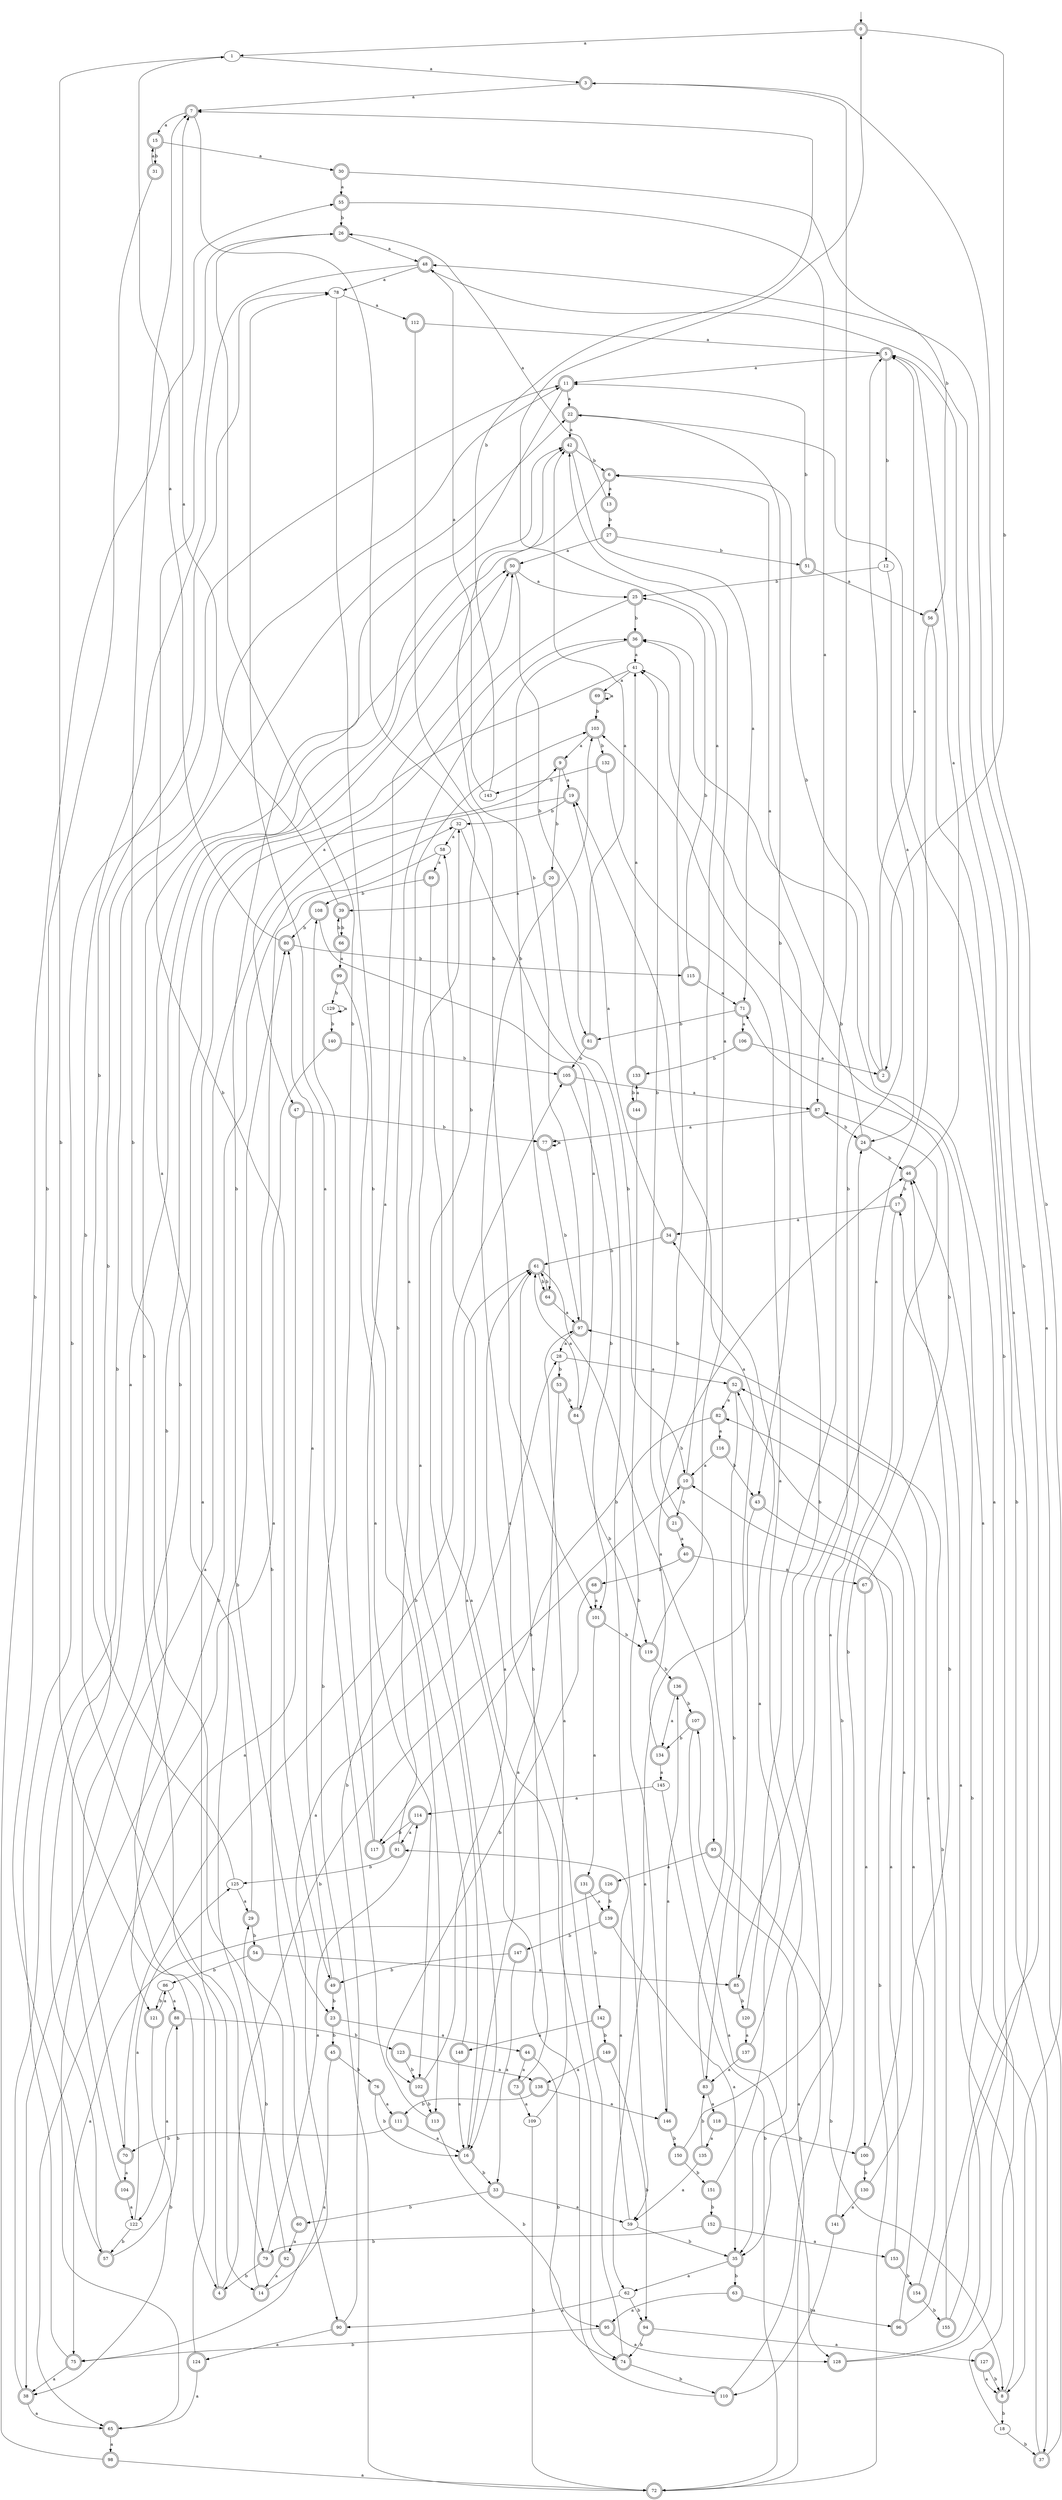 digraph RandomDFA {
  __start0 [label="", shape=none];
  __start0 -> 0 [label=""];
  0 [shape=circle] [shape=doublecircle]
  0 -> 1 [label="a"]
  0 -> 2 [label="b"]
  1
  1 -> 3 [label="a"]
  1 -> 4 [label="b"]
  2 [shape=doublecircle]
  2 -> 5 [label="a"]
  2 -> 6 [label="b"]
  3 [shape=doublecircle]
  3 -> 7 [label="a"]
  3 -> 8 [label="b"]
  4 [shape=doublecircle]
  4 -> 9 [label="a"]
  4 -> 10 [label="b"]
  5 [shape=doublecircle]
  5 -> 11 [label="a"]
  5 -> 12 [label="b"]
  6 [shape=doublecircle]
  6 -> 13 [label="a"]
  6 -> 14 [label="b"]
  7 [shape=doublecircle]
  7 -> 15 [label="a"]
  7 -> 16 [label="b"]
  8 [shape=doublecircle]
  8 -> 17 [label="a"]
  8 -> 18 [label="b"]
  9 [shape=doublecircle]
  9 -> 19 [label="a"]
  9 -> 20 [label="b"]
  10 [shape=doublecircle]
  10 -> 0 [label="a"]
  10 -> 21 [label="b"]
  11 [shape=doublecircle]
  11 -> 22 [label="a"]
  11 -> 23 [label="b"]
  12
  12 -> 24 [label="a"]
  12 -> 25 [label="b"]
  13 [shape=doublecircle]
  13 -> 26 [label="a"]
  13 -> 27 [label="b"]
  14 [shape=doublecircle]
  14 -> 28 [label="a"]
  14 -> 29 [label="b"]
  15 [shape=doublecircle]
  15 -> 30 [label="a"]
  15 -> 31 [label="b"]
  16 [shape=doublecircle]
  16 -> 32 [label="a"]
  16 -> 33 [label="b"]
  17 [shape=doublecircle]
  17 -> 34 [label="a"]
  17 -> 35 [label="b"]
  18
  18 -> 36 [label="a"]
  18 -> 37 [label="b"]
  19 [shape=doublecircle]
  19 -> 38 [label="a"]
  19 -> 32 [label="b"]
  20 [shape=doublecircle]
  20 -> 39 [label="a"]
  20 -> 10 [label="b"]
  21 [shape=doublecircle]
  21 -> 40 [label="a"]
  21 -> 41 [label="b"]
  22 [shape=doublecircle]
  22 -> 42 [label="a"]
  22 -> 43 [label="b"]
  23 [shape=doublecircle]
  23 -> 44 [label="a"]
  23 -> 45 [label="b"]
  24 [shape=doublecircle]
  24 -> 6 [label="a"]
  24 -> 46 [label="b"]
  25 [shape=doublecircle]
  25 -> 47 [label="a"]
  25 -> 36 [label="b"]
  26 [shape=doublecircle]
  26 -> 48 [label="a"]
  26 -> 49 [label="b"]
  27 [shape=doublecircle]
  27 -> 50 [label="a"]
  27 -> 51 [label="b"]
  28
  28 -> 52 [label="a"]
  28 -> 53 [label="b"]
  29 [shape=doublecircle]
  29 -> 42 [label="a"]
  29 -> 54 [label="b"]
  30 [shape=doublecircle]
  30 -> 55 [label="a"]
  30 -> 56 [label="b"]
  31 [shape=doublecircle]
  31 -> 15 [label="a"]
  31 -> 57 [label="b"]
  32
  32 -> 58 [label="a"]
  32 -> 59 [label="b"]
  33 [shape=doublecircle]
  33 -> 59 [label="a"]
  33 -> 60 [label="b"]
  34 [shape=doublecircle]
  34 -> 19 [label="a"]
  34 -> 61 [label="b"]
  35 [shape=doublecircle]
  35 -> 62 [label="a"]
  35 -> 63 [label="b"]
  36 [shape=doublecircle]
  36 -> 41 [label="a"]
  36 -> 64 [label="b"]
  37 [shape=doublecircle]
  37 -> 48 [label="a"]
  37 -> 46 [label="b"]
  38 [shape=doublecircle]
  38 -> 65 [label="a"]
  38 -> 22 [label="b"]
  39 [shape=doublecircle]
  39 -> 7 [label="a"]
  39 -> 66 [label="b"]
  40 [shape=doublecircle]
  40 -> 67 [label="a"]
  40 -> 68 [label="b"]
  41
  41 -> 69 [label="a"]
  41 -> 70 [label="b"]
  42 [shape=doublecircle]
  42 -> 71 [label="a"]
  42 -> 6 [label="b"]
  43 [shape=doublecircle]
  43 -> 62 [label="a"]
  43 -> 72 [label="b"]
  44 [shape=doublecircle]
  44 -> 73 [label="a"]
  44 -> 74 [label="b"]
  45 [shape=doublecircle]
  45 -> 75 [label="a"]
  45 -> 76 [label="b"]
  46 [shape=doublecircle]
  46 -> 5 [label="a"]
  46 -> 17 [label="b"]
  47 [shape=doublecircle]
  47 -> 65 [label="a"]
  47 -> 77 [label="b"]
  48 [shape=doublecircle]
  48 -> 78 [label="a"]
  48 -> 79 [label="b"]
  49 [shape=doublecircle]
  49 -> 80 [label="a"]
  49 -> 23 [label="b"]
  50 [shape=doublecircle]
  50 -> 25 [label="a"]
  50 -> 81 [label="b"]
  51 [shape=doublecircle]
  51 -> 56 [label="a"]
  51 -> 11 [label="b"]
  52 [shape=doublecircle]
  52 -> 82 [label="a"]
  52 -> 83 [label="b"]
  53 [shape=doublecircle]
  53 -> 16 [label="a"]
  53 -> 84 [label="b"]
  54 [shape=doublecircle]
  54 -> 85 [label="a"]
  54 -> 86 [label="b"]
  55 [shape=doublecircle]
  55 -> 87 [label="a"]
  55 -> 26 [label="b"]
  56 [shape=doublecircle]
  56 -> 85 [label="a"]
  56 -> 37 [label="b"]
  57 [shape=doublecircle]
  57 -> 50 [label="a"]
  57 -> 88 [label="b"]
  58
  58 -> 89 [label="a"]
  58 -> 90 [label="b"]
  59
  59 -> 91 [label="a"]
  59 -> 35 [label="b"]
  60 [shape=doublecircle]
  60 -> 92 [label="a"]
  60 -> 7 [label="b"]
  61 [shape=doublecircle]
  61 -> 93 [label="a"]
  61 -> 64 [label="b"]
  62
  62 -> 90 [label="a"]
  62 -> 94 [label="b"]
  63 [shape=doublecircle]
  63 -> 95 [label="a"]
  63 -> 96 [label="b"]
  64 [shape=doublecircle]
  64 -> 97 [label="a"]
  64 -> 61 [label="b"]
  65 [shape=doublecircle]
  65 -> 98 [label="a"]
  65 -> 32 [label="b"]
  66 [shape=doublecircle]
  66 -> 99 [label="a"]
  66 -> 39 [label="b"]
  67 [shape=doublecircle]
  67 -> 100 [label="a"]
  67 -> 71 [label="b"]
  68 [shape=doublecircle]
  68 -> 101 [label="a"]
  68 -> 102 [label="b"]
  69 [shape=doublecircle]
  69 -> 69 [label="a"]
  69 -> 103 [label="b"]
  70 [shape=doublecircle]
  70 -> 104 [label="a"]
  70 -> 105 [label="b"]
  71 [shape=doublecircle]
  71 -> 106 [label="a"]
  71 -> 81 [label="b"]
  72 [shape=doublecircle]
  72 -> 107 [label="a"]
  72 -> 108 [label="b"]
  73 [shape=doublecircle]
  73 -> 109 [label="a"]
  73 -> 61 [label="b"]
  74 [shape=doublecircle]
  74 -> 103 [label="a"]
  74 -> 110 [label="b"]
  75 [shape=doublecircle]
  75 -> 38 [label="a"]
  75 -> 11 [label="b"]
  76 [shape=doublecircle]
  76 -> 111 [label="a"]
  76 -> 16 [label="b"]
  77 [shape=doublecircle]
  77 -> 77 [label="a"]
  77 -> 97 [label="b"]
  78
  78 -> 112 [label="a"]
  78 -> 113 [label="b"]
  79 [shape=doublecircle]
  79 -> 114 [label="a"]
  79 -> 4 [label="b"]
  80 [shape=doublecircle]
  80 -> 1 [label="a"]
  80 -> 115 [label="b"]
  81 [shape=doublecircle]
  81 -> 42 [label="a"]
  81 -> 105 [label="b"]
  82 [shape=doublecircle]
  82 -> 116 [label="a"]
  82 -> 117 [label="b"]
  83 [shape=doublecircle]
  83 -> 118 [label="a"]
  83 -> 36 [label="b"]
  84 [shape=doublecircle]
  84 -> 61 [label="a"]
  84 -> 119 [label="b"]
  85 [shape=doublecircle]
  85 -> 19 [label="a"]
  85 -> 120 [label="b"]
  86
  86 -> 88 [label="a"]
  86 -> 121 [label="b"]
  87 [shape=doublecircle]
  87 -> 77 [label="a"]
  87 -> 24 [label="b"]
  88 [shape=doublecircle]
  88 -> 122 [label="a"]
  88 -> 123 [label="b"]
  89 [shape=doublecircle]
  89 -> 74 [label="a"]
  89 -> 108 [label="b"]
  90 [shape=doublecircle]
  90 -> 124 [label="a"]
  90 -> 61 [label="b"]
  91 [shape=doublecircle]
  91 -> 103 [label="a"]
  91 -> 125 [label="b"]
  92 [shape=doublecircle]
  92 -> 14 [label="a"]
  92 -> 80 [label="b"]
  93 [shape=doublecircle]
  93 -> 126 [label="a"]
  93 -> 8 [label="b"]
  94 [shape=doublecircle]
  94 -> 127 [label="a"]
  94 -> 74 [label="b"]
  95 [shape=doublecircle]
  95 -> 128 [label="a"]
  95 -> 75 [label="b"]
  96 [shape=doublecircle]
  96 -> 82 [label="a"]
  96 -> 48 [label="b"]
  97 [shape=doublecircle]
  97 -> 28 [label="a"]
  97 -> 42 [label="b"]
  98 [shape=doublecircle]
  98 -> 72 [label="a"]
  98 -> 55 [label="b"]
  99 [shape=doublecircle]
  99 -> 102 [label="a"]
  99 -> 129 [label="b"]
  100 [shape=doublecircle]
  100 -> 52 [label="a"]
  100 -> 130 [label="b"]
  101 [shape=doublecircle]
  101 -> 131 [label="a"]
  101 -> 119 [label="b"]
  102 [shape=doublecircle]
  102 -> 61 [label="a"]
  102 -> 113 [label="b"]
  103 [shape=doublecircle]
  103 -> 9 [label="a"]
  103 -> 132 [label="b"]
  104 [shape=doublecircle]
  104 -> 122 [label="a"]
  104 -> 11 [label="b"]
  105 [shape=doublecircle]
  105 -> 87 [label="a"]
  105 -> 101 [label="b"]
  106 [shape=doublecircle]
  106 -> 2 [label="a"]
  106 -> 133 [label="b"]
  107 [shape=doublecircle]
  107 -> 128 [label="a"]
  107 -> 134 [label="b"]
  108 [shape=doublecircle]
  108 -> 84 [label="a"]
  108 -> 80 [label="b"]
  109
  109 -> 97 [label="a"]
  109 -> 72 [label="b"]
  110 [shape=doublecircle]
  110 -> 58 [label="a"]
  110 -> 41 [label="b"]
  111 [shape=doublecircle]
  111 -> 16 [label="a"]
  111 -> 70 [label="b"]
  112 [shape=doublecircle]
  112 -> 5 [label="a"]
  112 -> 101 [label="b"]
  113 [shape=doublecircle]
  113 -> 78 [label="a"]
  113 -> 95 [label="b"]
  114 [shape=doublecircle]
  114 -> 91 [label="a"]
  114 -> 117 [label="b"]
  115 [shape=doublecircle]
  115 -> 71 [label="a"]
  115 -> 25 [label="b"]
  116 [shape=doublecircle]
  116 -> 10 [label="a"]
  116 -> 43 [label="b"]
  117 [shape=doublecircle]
  117 -> 50 [label="a"]
  117 -> 26 [label="b"]
  118 [shape=doublecircle]
  118 -> 135 [label="a"]
  118 -> 100 [label="b"]
  119 [shape=doublecircle]
  119 -> 42 [label="a"]
  119 -> 136 [label="b"]
  120 [shape=doublecircle]
  120 -> 137 [label="a"]
  120 -> 3 [label="b"]
  121 [shape=doublecircle]
  121 -> 86 [label="a"]
  121 -> 38 [label="b"]
  122
  122 -> 125 [label="a"]
  122 -> 57 [label="b"]
  123 [shape=doublecircle]
  123 -> 138 [label="a"]
  123 -> 102 [label="b"]
  124 [shape=doublecircle]
  124 -> 65 [label="a"]
  124 -> 50 [label="b"]
  125
  125 -> 29 [label="a"]
  125 -> 78 [label="b"]
  126 [shape=doublecircle]
  126 -> 75 [label="a"]
  126 -> 139 [label="b"]
  127 [shape=doublecircle]
  127 -> 8 [label="a"]
  127 -> 8 [label="b"]
  128 [shape=doublecircle]
  128 -> 103 [label="a"]
  128 -> 22 [label="b"]
  129
  129 -> 129 [label="a"]
  129 -> 140 [label="b"]
  130 [shape=doublecircle]
  130 -> 141 [label="a"]
  130 -> 46 [label="b"]
  131 [shape=doublecircle]
  131 -> 139 [label="a"]
  131 -> 142 [label="b"]
  132 [shape=doublecircle]
  132 -> 35 [label="a"]
  132 -> 143 [label="b"]
  133 [shape=doublecircle]
  133 -> 41 [label="a"]
  133 -> 144 [label="b"]
  134 [shape=doublecircle]
  134 -> 145 [label="a"]
  134 -> 46 [label="b"]
  135 [shape=doublecircle]
  135 -> 59 [label="a"]
  135 -> 83 [label="b"]
  136 [shape=doublecircle]
  136 -> 134 [label="a"]
  136 -> 107 [label="b"]
  137 [shape=doublecircle]
  137 -> 83 [label="a"]
  137 -> 5 [label="b"]
  138 [shape=doublecircle]
  138 -> 146 [label="a"]
  138 -> 111 [label="b"]
  139 [shape=doublecircle]
  139 -> 35 [label="a"]
  139 -> 147 [label="b"]
  140 [shape=doublecircle]
  140 -> 121 [label="a"]
  140 -> 105 [label="b"]
  141 [shape=doublecircle]
  141 -> 110 [label="a"]
  141 -> 87 [label="b"]
  142 [shape=doublecircle]
  142 -> 148 [label="a"]
  142 -> 149 [label="b"]
  143
  143 -> 48 [label="a"]
  143 -> 7 [label="b"]
  144 [shape=doublecircle]
  144 -> 133 [label="a"]
  144 -> 146 [label="b"]
  145
  145 -> 114 [label="a"]
  145 -> 72 [label="b"]
  146 [shape=doublecircle]
  146 -> 136 [label="a"]
  146 -> 150 [label="b"]
  147 [shape=doublecircle]
  147 -> 33 [label="a"]
  147 -> 49 [label="b"]
  148 [shape=doublecircle]
  148 -> 16 [label="a"]
  148 -> 36 [label="b"]
  149 [shape=doublecircle]
  149 -> 138 [label="a"]
  149 -> 94 [label="b"]
  150 [shape=doublecircle]
  150 -> 24 [label="a"]
  150 -> 151 [label="b"]
  151 [shape=doublecircle]
  151 -> 34 [label="a"]
  151 -> 152 [label="b"]
  152 [shape=doublecircle]
  152 -> 153 [label="a"]
  152 -> 79 [label="b"]
  153 [shape=doublecircle]
  153 -> 10 [label="a"]
  153 -> 154 [label="b"]
  154 [shape=doublecircle]
  154 -> 97 [label="a"]
  154 -> 155 [label="b"]
  155 [shape=doublecircle]
  155 -> 5 [label="a"]
  155 -> 52 [label="b"]
}
